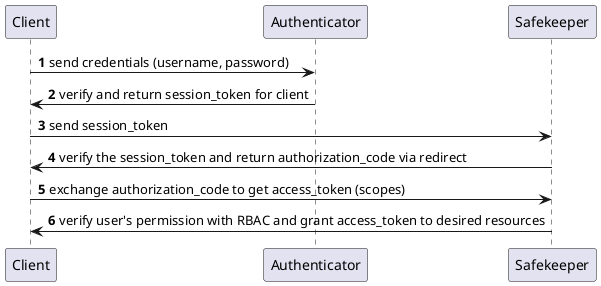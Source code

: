 @startuml
'https://plantuml.com/sequence-diagram
'participant "Safekeeper" as User
'participant "QuizPlay Service" as QP
'participant "Redis Cluster" as RC
'participant "Postgres Cluster" as DB
'participant "Vocabulary Quiz Service" as VS
'participant "Realtime Notification" as NS
'participant "Leaderboard Service" as LS

autonumber

Client -> Authenticator: send credentials (username, password)
Authenticator -> Client: verify and return session_token for client
Client -> Safekeeper: send session_token
Safekeeper -> Client: verify the session_token and return authorization_code via redirect
Client -> Safekeeper: exchange authorization_code to get access_token (scopes)
Safekeeper -> Client: verify user's permission with RBAC and grant access_token to desired resources

@enduml